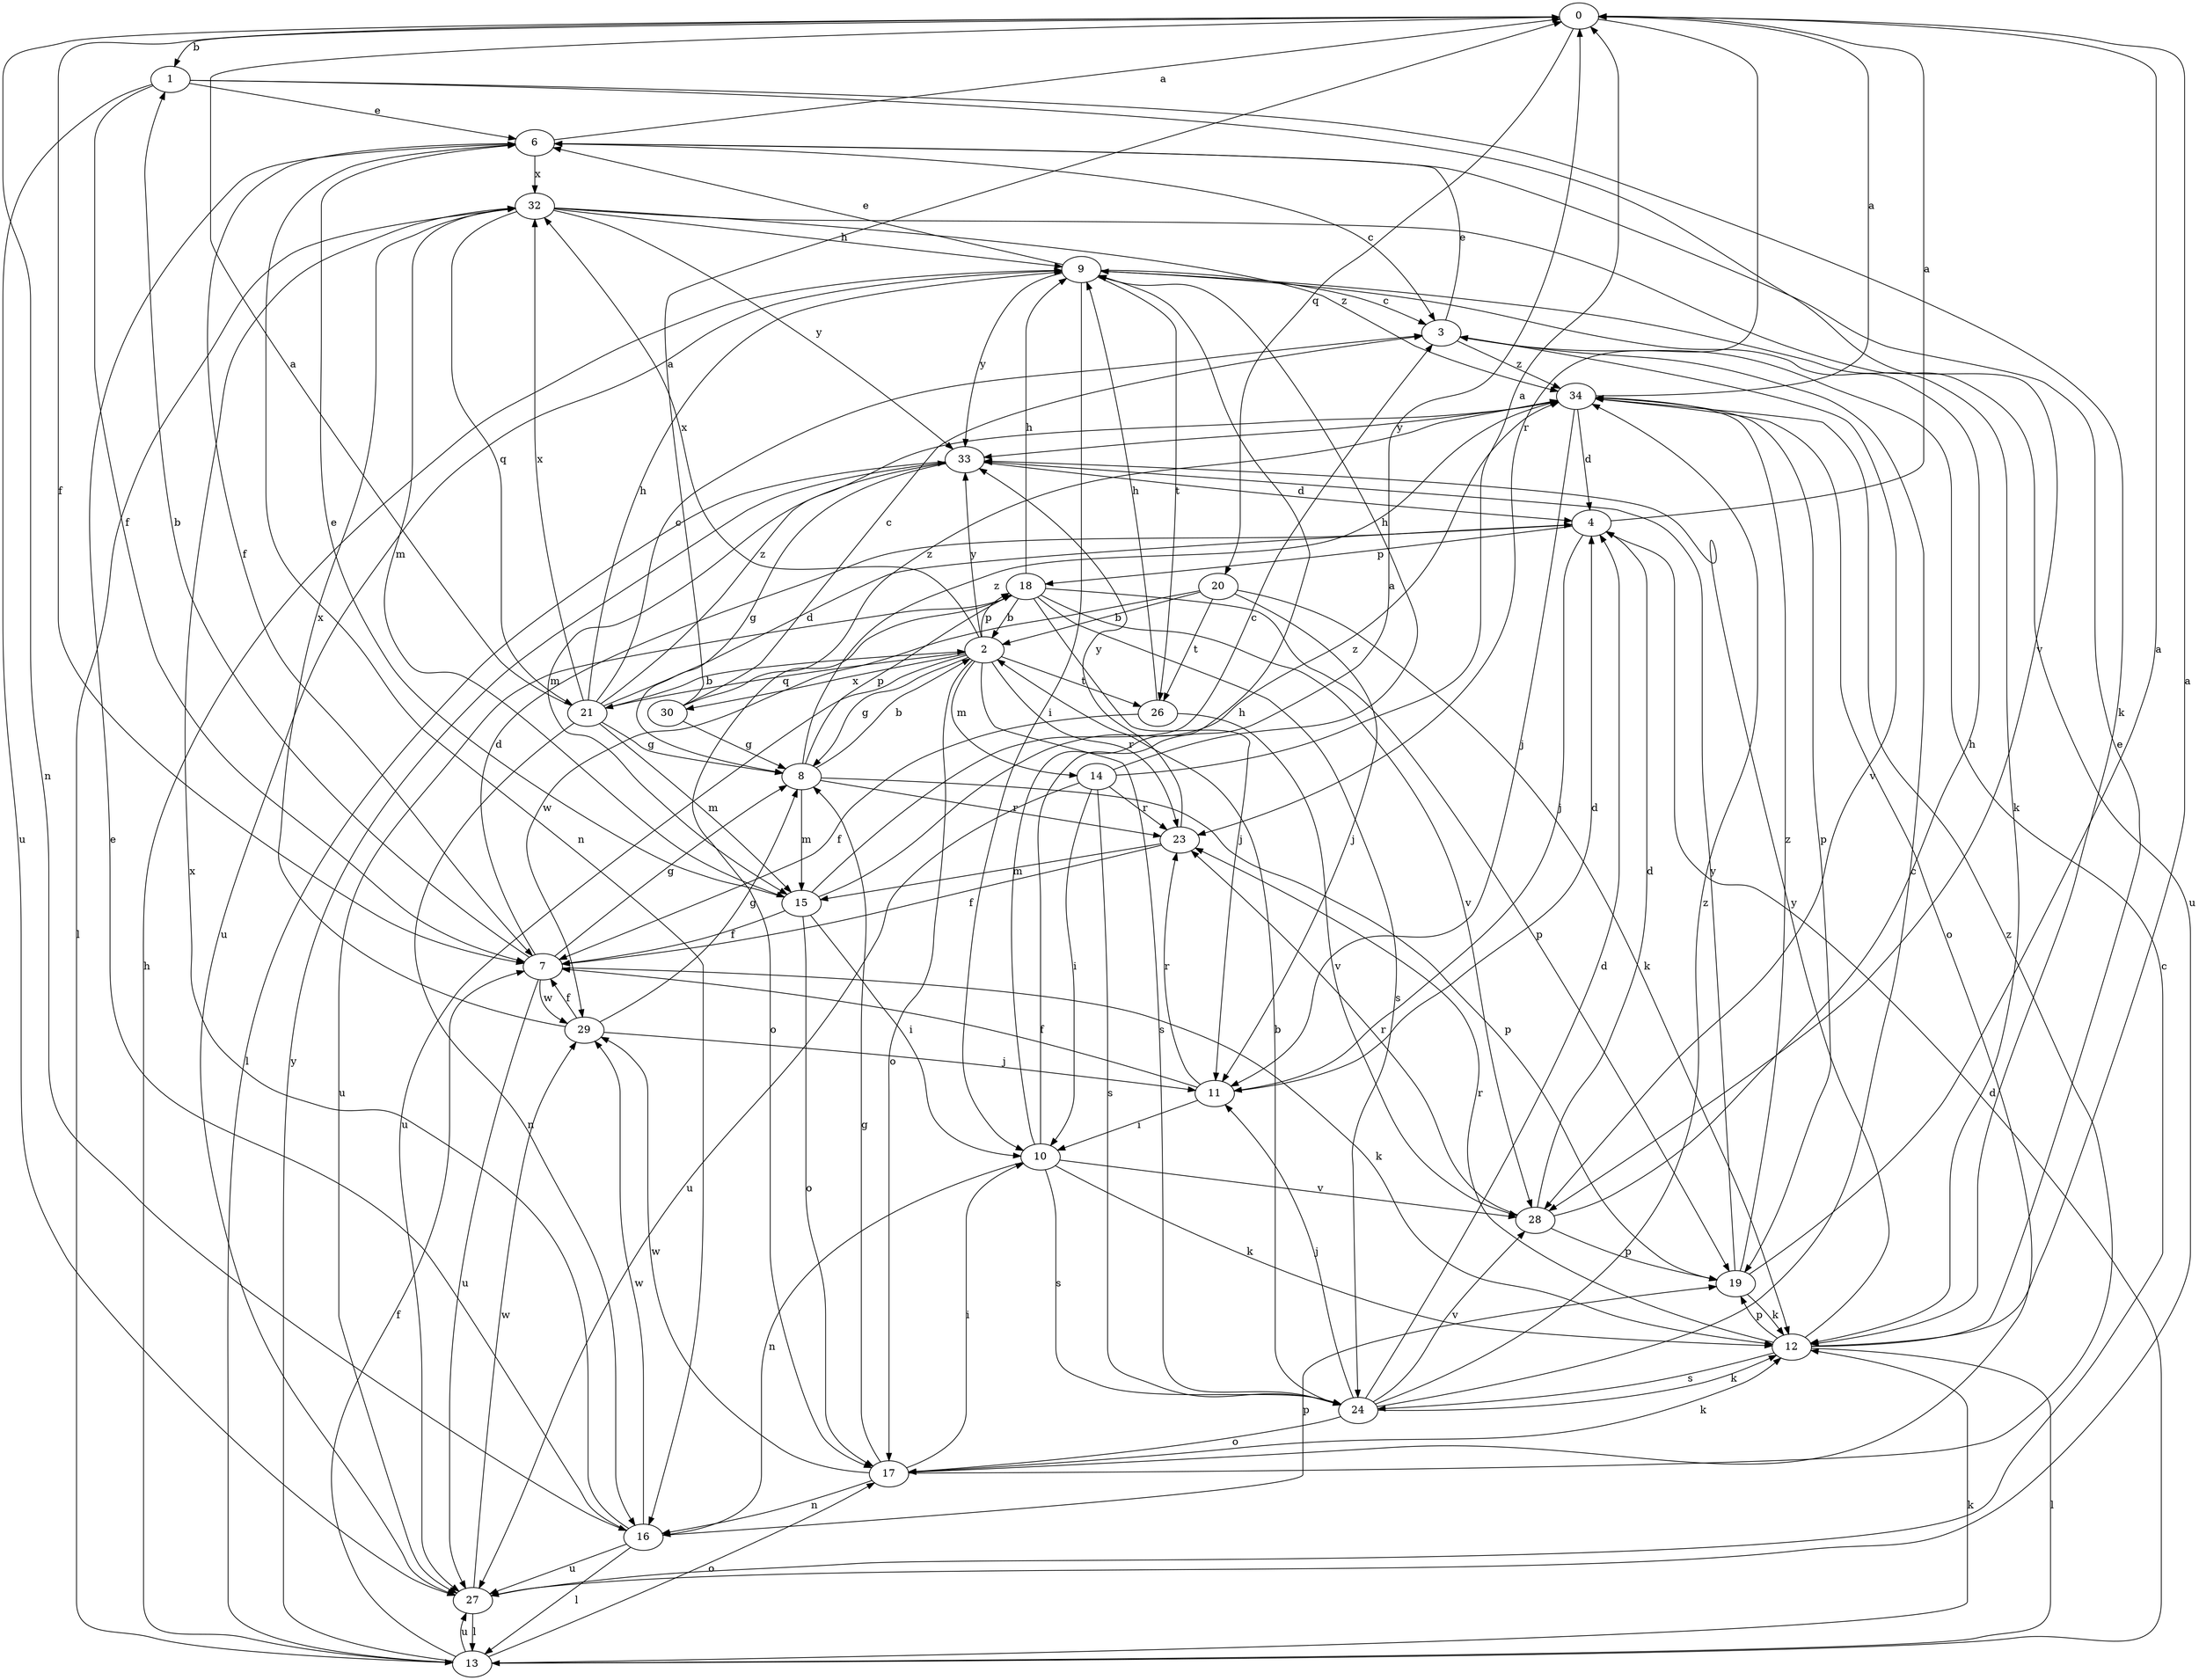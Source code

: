 strict digraph  {
0;
1;
2;
3;
4;
6;
7;
8;
9;
10;
11;
12;
13;
14;
15;
16;
17;
18;
19;
20;
21;
23;
24;
26;
27;
28;
29;
30;
32;
33;
34;
0 -> 1  [label=b];
0 -> 7  [label=f];
0 -> 16  [label=n];
0 -> 20  [label=q];
0 -> 23  [label=r];
1 -> 6  [label=e];
1 -> 7  [label=f];
1 -> 12  [label=k];
1 -> 27  [label=u];
1 -> 28  [label=v];
2 -> 8  [label=g];
2 -> 14  [label=m];
2 -> 17  [label=o];
2 -> 18  [label=p];
2 -> 21  [label=q];
2 -> 23  [label=r];
2 -> 24  [label=s];
2 -> 26  [label=t];
2 -> 27  [label=u];
2 -> 30  [label=x];
2 -> 32  [label=x];
2 -> 33  [label=y];
3 -> 6  [label=e];
3 -> 28  [label=v];
3 -> 34  [label=z];
4 -> 0  [label=a];
4 -> 11  [label=j];
4 -> 18  [label=p];
6 -> 0  [label=a];
6 -> 3  [label=c];
6 -> 7  [label=f];
6 -> 16  [label=n];
6 -> 32  [label=x];
7 -> 1  [label=b];
7 -> 4  [label=d];
7 -> 8  [label=g];
7 -> 12  [label=k];
7 -> 27  [label=u];
7 -> 29  [label=w];
8 -> 2  [label=b];
8 -> 15  [label=m];
8 -> 18  [label=p];
8 -> 19  [label=p];
8 -> 23  [label=r];
8 -> 34  [label=z];
9 -> 3  [label=c];
9 -> 6  [label=e];
9 -> 10  [label=i];
9 -> 12  [label=k];
9 -> 26  [label=t];
9 -> 27  [label=u];
9 -> 33  [label=y];
10 -> 0  [label=a];
10 -> 9  [label=h];
10 -> 12  [label=k];
10 -> 16  [label=n];
10 -> 24  [label=s];
10 -> 28  [label=v];
11 -> 4  [label=d];
11 -> 7  [label=f];
11 -> 10  [label=i];
11 -> 23  [label=r];
12 -> 0  [label=a];
12 -> 6  [label=e];
12 -> 13  [label=l];
12 -> 19  [label=p];
12 -> 23  [label=r];
12 -> 24  [label=s];
12 -> 33  [label=y];
13 -> 4  [label=d];
13 -> 7  [label=f];
13 -> 9  [label=h];
13 -> 12  [label=k];
13 -> 17  [label=o];
13 -> 27  [label=u];
13 -> 33  [label=y];
14 -> 0  [label=a];
14 -> 9  [label=h];
14 -> 10  [label=i];
14 -> 23  [label=r];
14 -> 24  [label=s];
14 -> 27  [label=u];
15 -> 3  [label=c];
15 -> 6  [label=e];
15 -> 7  [label=f];
15 -> 10  [label=i];
15 -> 17  [label=o];
15 -> 34  [label=z];
16 -> 6  [label=e];
16 -> 13  [label=l];
16 -> 19  [label=p];
16 -> 27  [label=u];
16 -> 29  [label=w];
16 -> 32  [label=x];
17 -> 8  [label=g];
17 -> 10  [label=i];
17 -> 12  [label=k];
17 -> 16  [label=n];
17 -> 29  [label=w];
17 -> 34  [label=z];
18 -> 2  [label=b];
18 -> 9  [label=h];
18 -> 11  [label=j];
18 -> 17  [label=o];
18 -> 19  [label=p];
18 -> 24  [label=s];
18 -> 27  [label=u];
18 -> 28  [label=v];
19 -> 0  [label=a];
19 -> 12  [label=k];
19 -> 33  [label=y];
19 -> 34  [label=z];
20 -> 2  [label=b];
20 -> 11  [label=j];
20 -> 12  [label=k];
20 -> 26  [label=t];
20 -> 29  [label=w];
21 -> 0  [label=a];
21 -> 2  [label=b];
21 -> 3  [label=c];
21 -> 4  [label=d];
21 -> 8  [label=g];
21 -> 9  [label=h];
21 -> 15  [label=m];
21 -> 16  [label=n];
21 -> 32  [label=x];
21 -> 34  [label=z];
23 -> 7  [label=f];
23 -> 15  [label=m];
23 -> 33  [label=y];
24 -> 2  [label=b];
24 -> 3  [label=c];
24 -> 4  [label=d];
24 -> 11  [label=j];
24 -> 12  [label=k];
24 -> 17  [label=o];
24 -> 28  [label=v];
24 -> 34  [label=z];
26 -> 7  [label=f];
26 -> 9  [label=h];
26 -> 28  [label=v];
27 -> 3  [label=c];
27 -> 13  [label=l];
27 -> 29  [label=w];
28 -> 4  [label=d];
28 -> 9  [label=h];
28 -> 19  [label=p];
28 -> 23  [label=r];
29 -> 7  [label=f];
29 -> 8  [label=g];
29 -> 11  [label=j];
29 -> 32  [label=x];
30 -> 0  [label=a];
30 -> 3  [label=c];
30 -> 8  [label=g];
30 -> 34  [label=z];
32 -> 9  [label=h];
32 -> 13  [label=l];
32 -> 15  [label=m];
32 -> 21  [label=q];
32 -> 27  [label=u];
32 -> 33  [label=y];
32 -> 34  [label=z];
33 -> 4  [label=d];
33 -> 8  [label=g];
33 -> 13  [label=l];
33 -> 15  [label=m];
34 -> 0  [label=a];
34 -> 4  [label=d];
34 -> 11  [label=j];
34 -> 17  [label=o];
34 -> 19  [label=p];
34 -> 33  [label=y];
}
